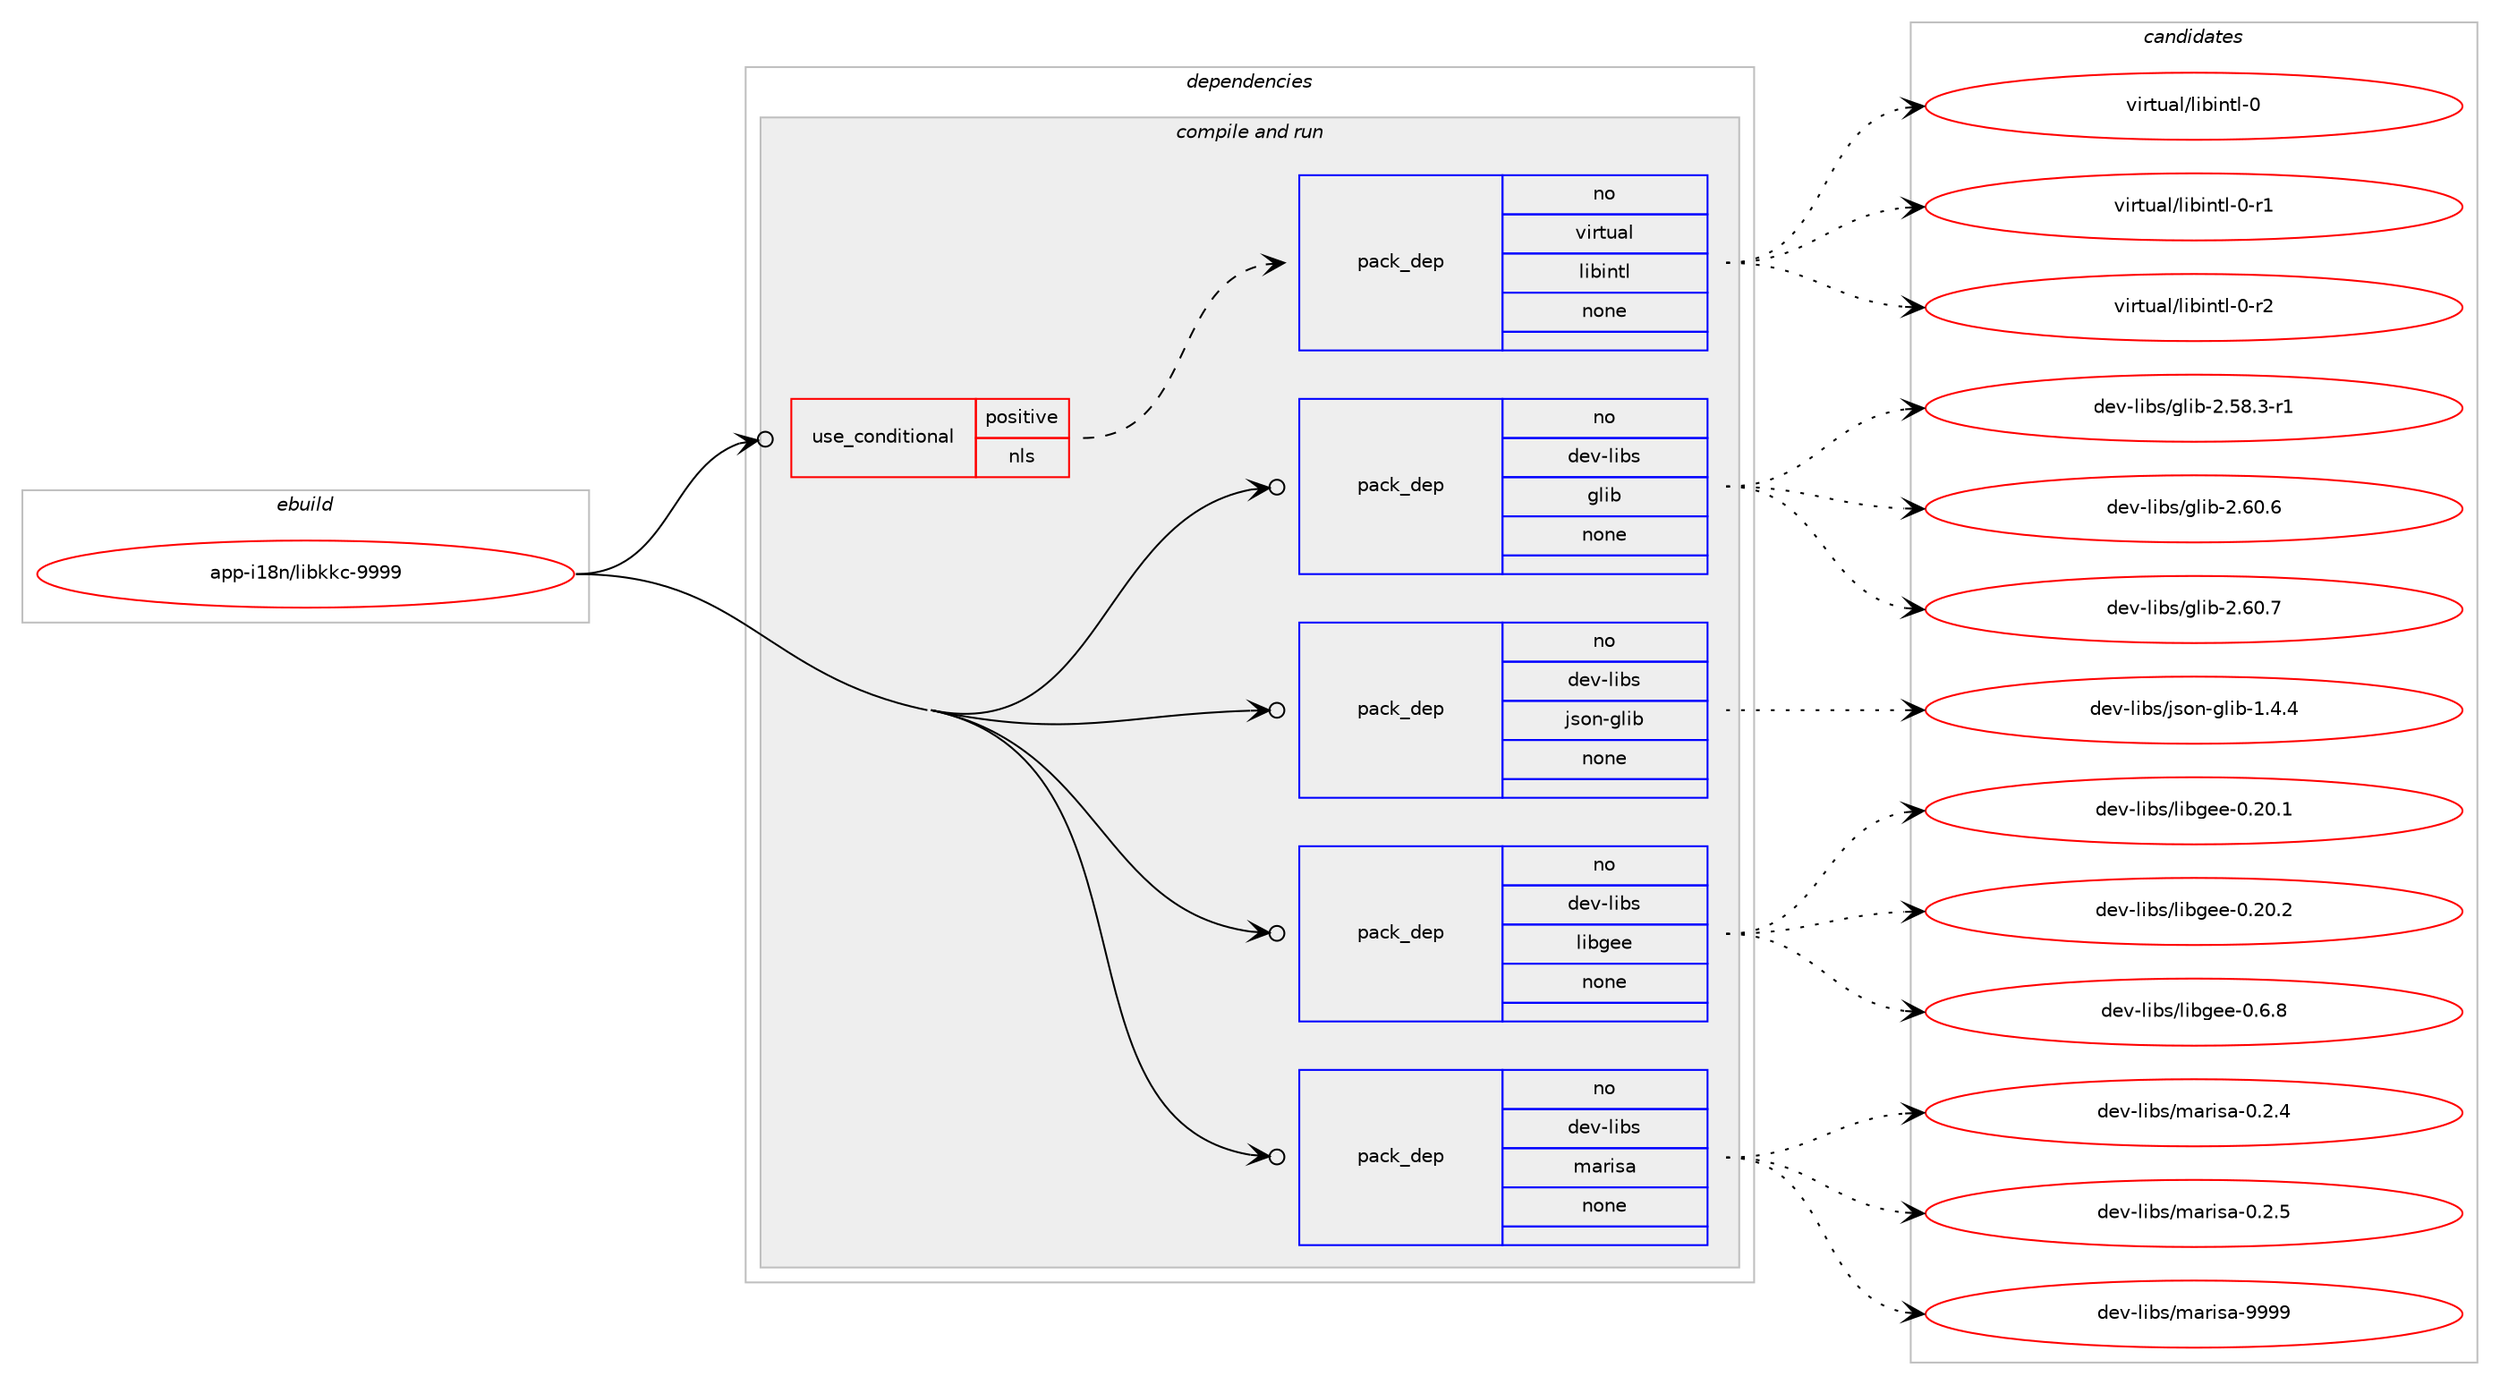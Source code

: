digraph prolog {

# *************
# Graph options
# *************

newrank=true;
concentrate=true;
compound=true;
graph [rankdir=LR,fontname=Helvetica,fontsize=10,ranksep=1.5];#, ranksep=2.5, nodesep=0.2];
edge  [arrowhead=vee];
node  [fontname=Helvetica,fontsize=10];

# **********
# The ebuild
# **********

subgraph cluster_leftcol {
color=gray;
rank=same;
label=<<i>ebuild</i>>;
id [label="app-i18n/libkkc-9999", color=red, width=4, href="../app-i18n/libkkc-9999.svg"];
}

# ****************
# The dependencies
# ****************

subgraph cluster_midcol {
color=gray;
label=<<i>dependencies</i>>;
subgraph cluster_compile {
fillcolor="#eeeeee";
style=filled;
label=<<i>compile</i>>;
}
subgraph cluster_compileandrun {
fillcolor="#eeeeee";
style=filled;
label=<<i>compile and run</i>>;
subgraph cond118395 {
dependency495300 [label=<<TABLE BORDER="0" CELLBORDER="1" CELLSPACING="0" CELLPADDING="4"><TR><TD ROWSPAN="3" CELLPADDING="10">use_conditional</TD></TR><TR><TD>positive</TD></TR><TR><TD>nls</TD></TR></TABLE>>, shape=none, color=red];
subgraph pack367983 {
dependency495301 [label=<<TABLE BORDER="0" CELLBORDER="1" CELLSPACING="0" CELLPADDING="4" WIDTH="220"><TR><TD ROWSPAN="6" CELLPADDING="30">pack_dep</TD></TR><TR><TD WIDTH="110">no</TD></TR><TR><TD>virtual</TD></TR><TR><TD>libintl</TD></TR><TR><TD>none</TD></TR><TR><TD></TD></TR></TABLE>>, shape=none, color=blue];
}
dependency495300:e -> dependency495301:w [weight=20,style="dashed",arrowhead="vee"];
}
id:e -> dependency495300:w [weight=20,style="solid",arrowhead="odotvee"];
subgraph pack367984 {
dependency495302 [label=<<TABLE BORDER="0" CELLBORDER="1" CELLSPACING="0" CELLPADDING="4" WIDTH="220"><TR><TD ROWSPAN="6" CELLPADDING="30">pack_dep</TD></TR><TR><TD WIDTH="110">no</TD></TR><TR><TD>dev-libs</TD></TR><TR><TD>glib</TD></TR><TR><TD>none</TD></TR><TR><TD></TD></TR></TABLE>>, shape=none, color=blue];
}
id:e -> dependency495302:w [weight=20,style="solid",arrowhead="odotvee"];
subgraph pack367985 {
dependency495303 [label=<<TABLE BORDER="0" CELLBORDER="1" CELLSPACING="0" CELLPADDING="4" WIDTH="220"><TR><TD ROWSPAN="6" CELLPADDING="30">pack_dep</TD></TR><TR><TD WIDTH="110">no</TD></TR><TR><TD>dev-libs</TD></TR><TR><TD>json-glib</TD></TR><TR><TD>none</TD></TR><TR><TD></TD></TR></TABLE>>, shape=none, color=blue];
}
id:e -> dependency495303:w [weight=20,style="solid",arrowhead="odotvee"];
subgraph pack367986 {
dependency495304 [label=<<TABLE BORDER="0" CELLBORDER="1" CELLSPACING="0" CELLPADDING="4" WIDTH="220"><TR><TD ROWSPAN="6" CELLPADDING="30">pack_dep</TD></TR><TR><TD WIDTH="110">no</TD></TR><TR><TD>dev-libs</TD></TR><TR><TD>libgee</TD></TR><TR><TD>none</TD></TR><TR><TD></TD></TR></TABLE>>, shape=none, color=blue];
}
id:e -> dependency495304:w [weight=20,style="solid",arrowhead="odotvee"];
subgraph pack367987 {
dependency495305 [label=<<TABLE BORDER="0" CELLBORDER="1" CELLSPACING="0" CELLPADDING="4" WIDTH="220"><TR><TD ROWSPAN="6" CELLPADDING="30">pack_dep</TD></TR><TR><TD WIDTH="110">no</TD></TR><TR><TD>dev-libs</TD></TR><TR><TD>marisa</TD></TR><TR><TD>none</TD></TR><TR><TD></TD></TR></TABLE>>, shape=none, color=blue];
}
id:e -> dependency495305:w [weight=20,style="solid",arrowhead="odotvee"];
}
subgraph cluster_run {
fillcolor="#eeeeee";
style=filled;
label=<<i>run</i>>;
}
}

# **************
# The candidates
# **************

subgraph cluster_choices {
rank=same;
color=gray;
label=<<i>candidates</i>>;

subgraph choice367983 {
color=black;
nodesep=1;
choice1181051141161179710847108105981051101161084548 [label="virtual/libintl-0", color=red, width=4,href="../virtual/libintl-0.svg"];
choice11810511411611797108471081059810511011610845484511449 [label="virtual/libintl-0-r1", color=red, width=4,href="../virtual/libintl-0-r1.svg"];
choice11810511411611797108471081059810511011610845484511450 [label="virtual/libintl-0-r2", color=red, width=4,href="../virtual/libintl-0-r2.svg"];
dependency495301:e -> choice1181051141161179710847108105981051101161084548:w [style=dotted,weight="100"];
dependency495301:e -> choice11810511411611797108471081059810511011610845484511449:w [style=dotted,weight="100"];
dependency495301:e -> choice11810511411611797108471081059810511011610845484511450:w [style=dotted,weight="100"];
}
subgraph choice367984 {
color=black;
nodesep=1;
choice10010111845108105981154710310810598455046535646514511449 [label="dev-libs/glib-2.58.3-r1", color=red, width=4,href="../dev-libs/glib-2.58.3-r1.svg"];
choice1001011184510810598115471031081059845504654484654 [label="dev-libs/glib-2.60.6", color=red, width=4,href="../dev-libs/glib-2.60.6.svg"];
choice1001011184510810598115471031081059845504654484655 [label="dev-libs/glib-2.60.7", color=red, width=4,href="../dev-libs/glib-2.60.7.svg"];
dependency495302:e -> choice10010111845108105981154710310810598455046535646514511449:w [style=dotted,weight="100"];
dependency495302:e -> choice1001011184510810598115471031081059845504654484654:w [style=dotted,weight="100"];
dependency495302:e -> choice1001011184510810598115471031081059845504654484655:w [style=dotted,weight="100"];
}
subgraph choice367985 {
color=black;
nodesep=1;
choice1001011184510810598115471061151111104510310810598454946524652 [label="dev-libs/json-glib-1.4.4", color=red, width=4,href="../dev-libs/json-glib-1.4.4.svg"];
dependency495303:e -> choice1001011184510810598115471061151111104510310810598454946524652:w [style=dotted,weight="100"];
}
subgraph choice367986 {
color=black;
nodesep=1;
choice1001011184510810598115471081059810310110145484650484649 [label="dev-libs/libgee-0.20.1", color=red, width=4,href="../dev-libs/libgee-0.20.1.svg"];
choice1001011184510810598115471081059810310110145484650484650 [label="dev-libs/libgee-0.20.2", color=red, width=4,href="../dev-libs/libgee-0.20.2.svg"];
choice10010111845108105981154710810598103101101454846544656 [label="dev-libs/libgee-0.6.8", color=red, width=4,href="../dev-libs/libgee-0.6.8.svg"];
dependency495304:e -> choice1001011184510810598115471081059810310110145484650484649:w [style=dotted,weight="100"];
dependency495304:e -> choice1001011184510810598115471081059810310110145484650484650:w [style=dotted,weight="100"];
dependency495304:e -> choice10010111845108105981154710810598103101101454846544656:w [style=dotted,weight="100"];
}
subgraph choice367987 {
color=black;
nodesep=1;
choice1001011184510810598115471099711410511597454846504652 [label="dev-libs/marisa-0.2.4", color=red, width=4,href="../dev-libs/marisa-0.2.4.svg"];
choice1001011184510810598115471099711410511597454846504653 [label="dev-libs/marisa-0.2.5", color=red, width=4,href="../dev-libs/marisa-0.2.5.svg"];
choice10010111845108105981154710997114105115974557575757 [label="dev-libs/marisa-9999", color=red, width=4,href="../dev-libs/marisa-9999.svg"];
dependency495305:e -> choice1001011184510810598115471099711410511597454846504652:w [style=dotted,weight="100"];
dependency495305:e -> choice1001011184510810598115471099711410511597454846504653:w [style=dotted,weight="100"];
dependency495305:e -> choice10010111845108105981154710997114105115974557575757:w [style=dotted,weight="100"];
}
}

}
